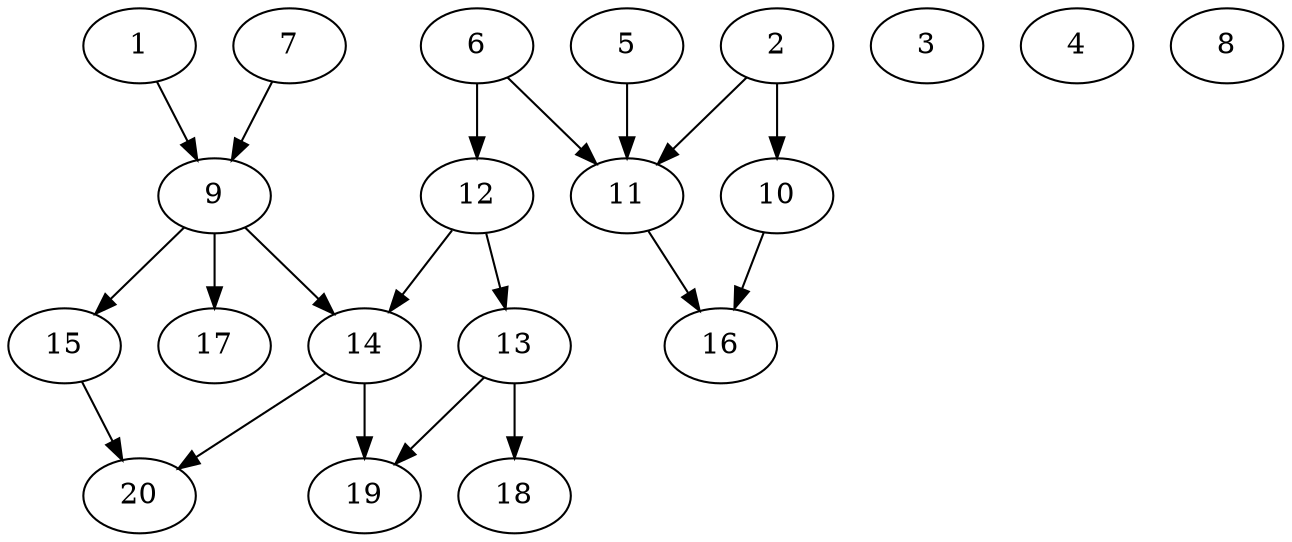 // DAG automatically generated by daggen at Sat Jul 27 15:38:13 2019
// ./daggen --dot -n 20 --ccr 0.4 --fat 0.6 --regular 0.5 --density 0.4 --mindata 5242880 --maxdata 52428800 
digraph G {
  1 [size="116431360", alpha="0.07", expect_size="46572544"] 
  1 -> 9 [size ="46572544"]
  2 [size="68549120", alpha="0.06", expect_size="27419648"] 
  2 -> 10 [size ="27419648"]
  2 -> 11 [size ="27419648"]
  3 [size="70855680", alpha="0.10", expect_size="28342272"] 
  4 [size="95173120", alpha="0.11", expect_size="38069248"] 
  5 [size="16975360", alpha="0.02", expect_size="6790144"] 
  5 -> 11 [size ="6790144"]
  6 [size="111736320", alpha="0.06", expect_size="44694528"] 
  6 -> 11 [size ="44694528"]
  6 -> 12 [size ="44694528"]
  7 [size="59169280", alpha="0.07", expect_size="23667712"] 
  7 -> 9 [size ="23667712"]
  8 [size="36044800", alpha="0.00", expect_size="14417920"] 
  9 [size="59348480", alpha="0.13", expect_size="23739392"] 
  9 -> 14 [size ="23739392"]
  9 -> 15 [size ="23739392"]
  9 -> 17 [size ="23739392"]
  10 [size="56455680", alpha="0.00", expect_size="22582272"] 
  10 -> 16 [size ="22582272"]
  11 [size="118302720", alpha="0.02", expect_size="47321088"] 
  11 -> 16 [size ="47321088"]
  12 [size="38919680", alpha="0.16", expect_size="15567872"] 
  12 -> 13 [size ="15567872"]
  12 -> 14 [size ="15567872"]
  13 [size="71872000", alpha="0.05", expect_size="28748800"] 
  13 -> 18 [size ="28748800"]
  13 -> 19 [size ="28748800"]
  14 [size="15198720", alpha="0.06", expect_size="6079488"] 
  14 -> 19 [size ="6079488"]
  14 -> 20 [size ="6079488"]
  15 [size="78853120", alpha="0.02", expect_size="31541248"] 
  15 -> 20 [size ="31541248"]
  16 [size="90667520", alpha="0.08", expect_size="36267008"] 
  17 [size="125711360", alpha="0.14", expect_size="50284544"] 
  18 [size="51942400", alpha="0.14", expect_size="20776960"] 
  19 [size="52656640", alpha="0.05", expect_size="21062656"] 
  20 [size="13486080", alpha="0.01", expect_size="5394432"] 
}
